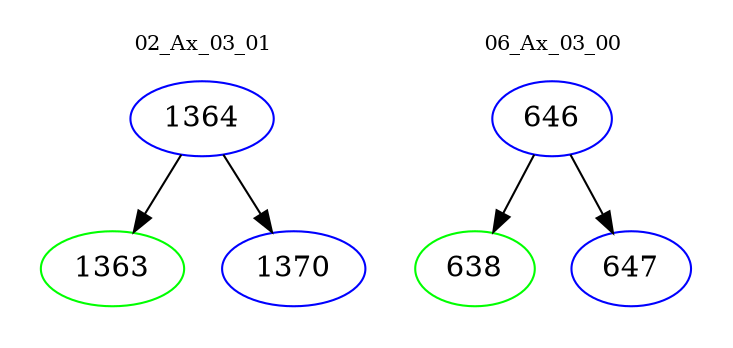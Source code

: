digraph{
subgraph cluster_0 {
color = white
label = "02_Ax_03_01";
fontsize=10;
T0_1364 [label="1364", color="blue"]
T0_1364 -> T0_1363 [color="black"]
T0_1363 [label="1363", color="green"]
T0_1364 -> T0_1370 [color="black"]
T0_1370 [label="1370", color="blue"]
}
subgraph cluster_1 {
color = white
label = "06_Ax_03_00";
fontsize=10;
T1_646 [label="646", color="blue"]
T1_646 -> T1_638 [color="black"]
T1_638 [label="638", color="green"]
T1_646 -> T1_647 [color="black"]
T1_647 [label="647", color="blue"]
}
}
